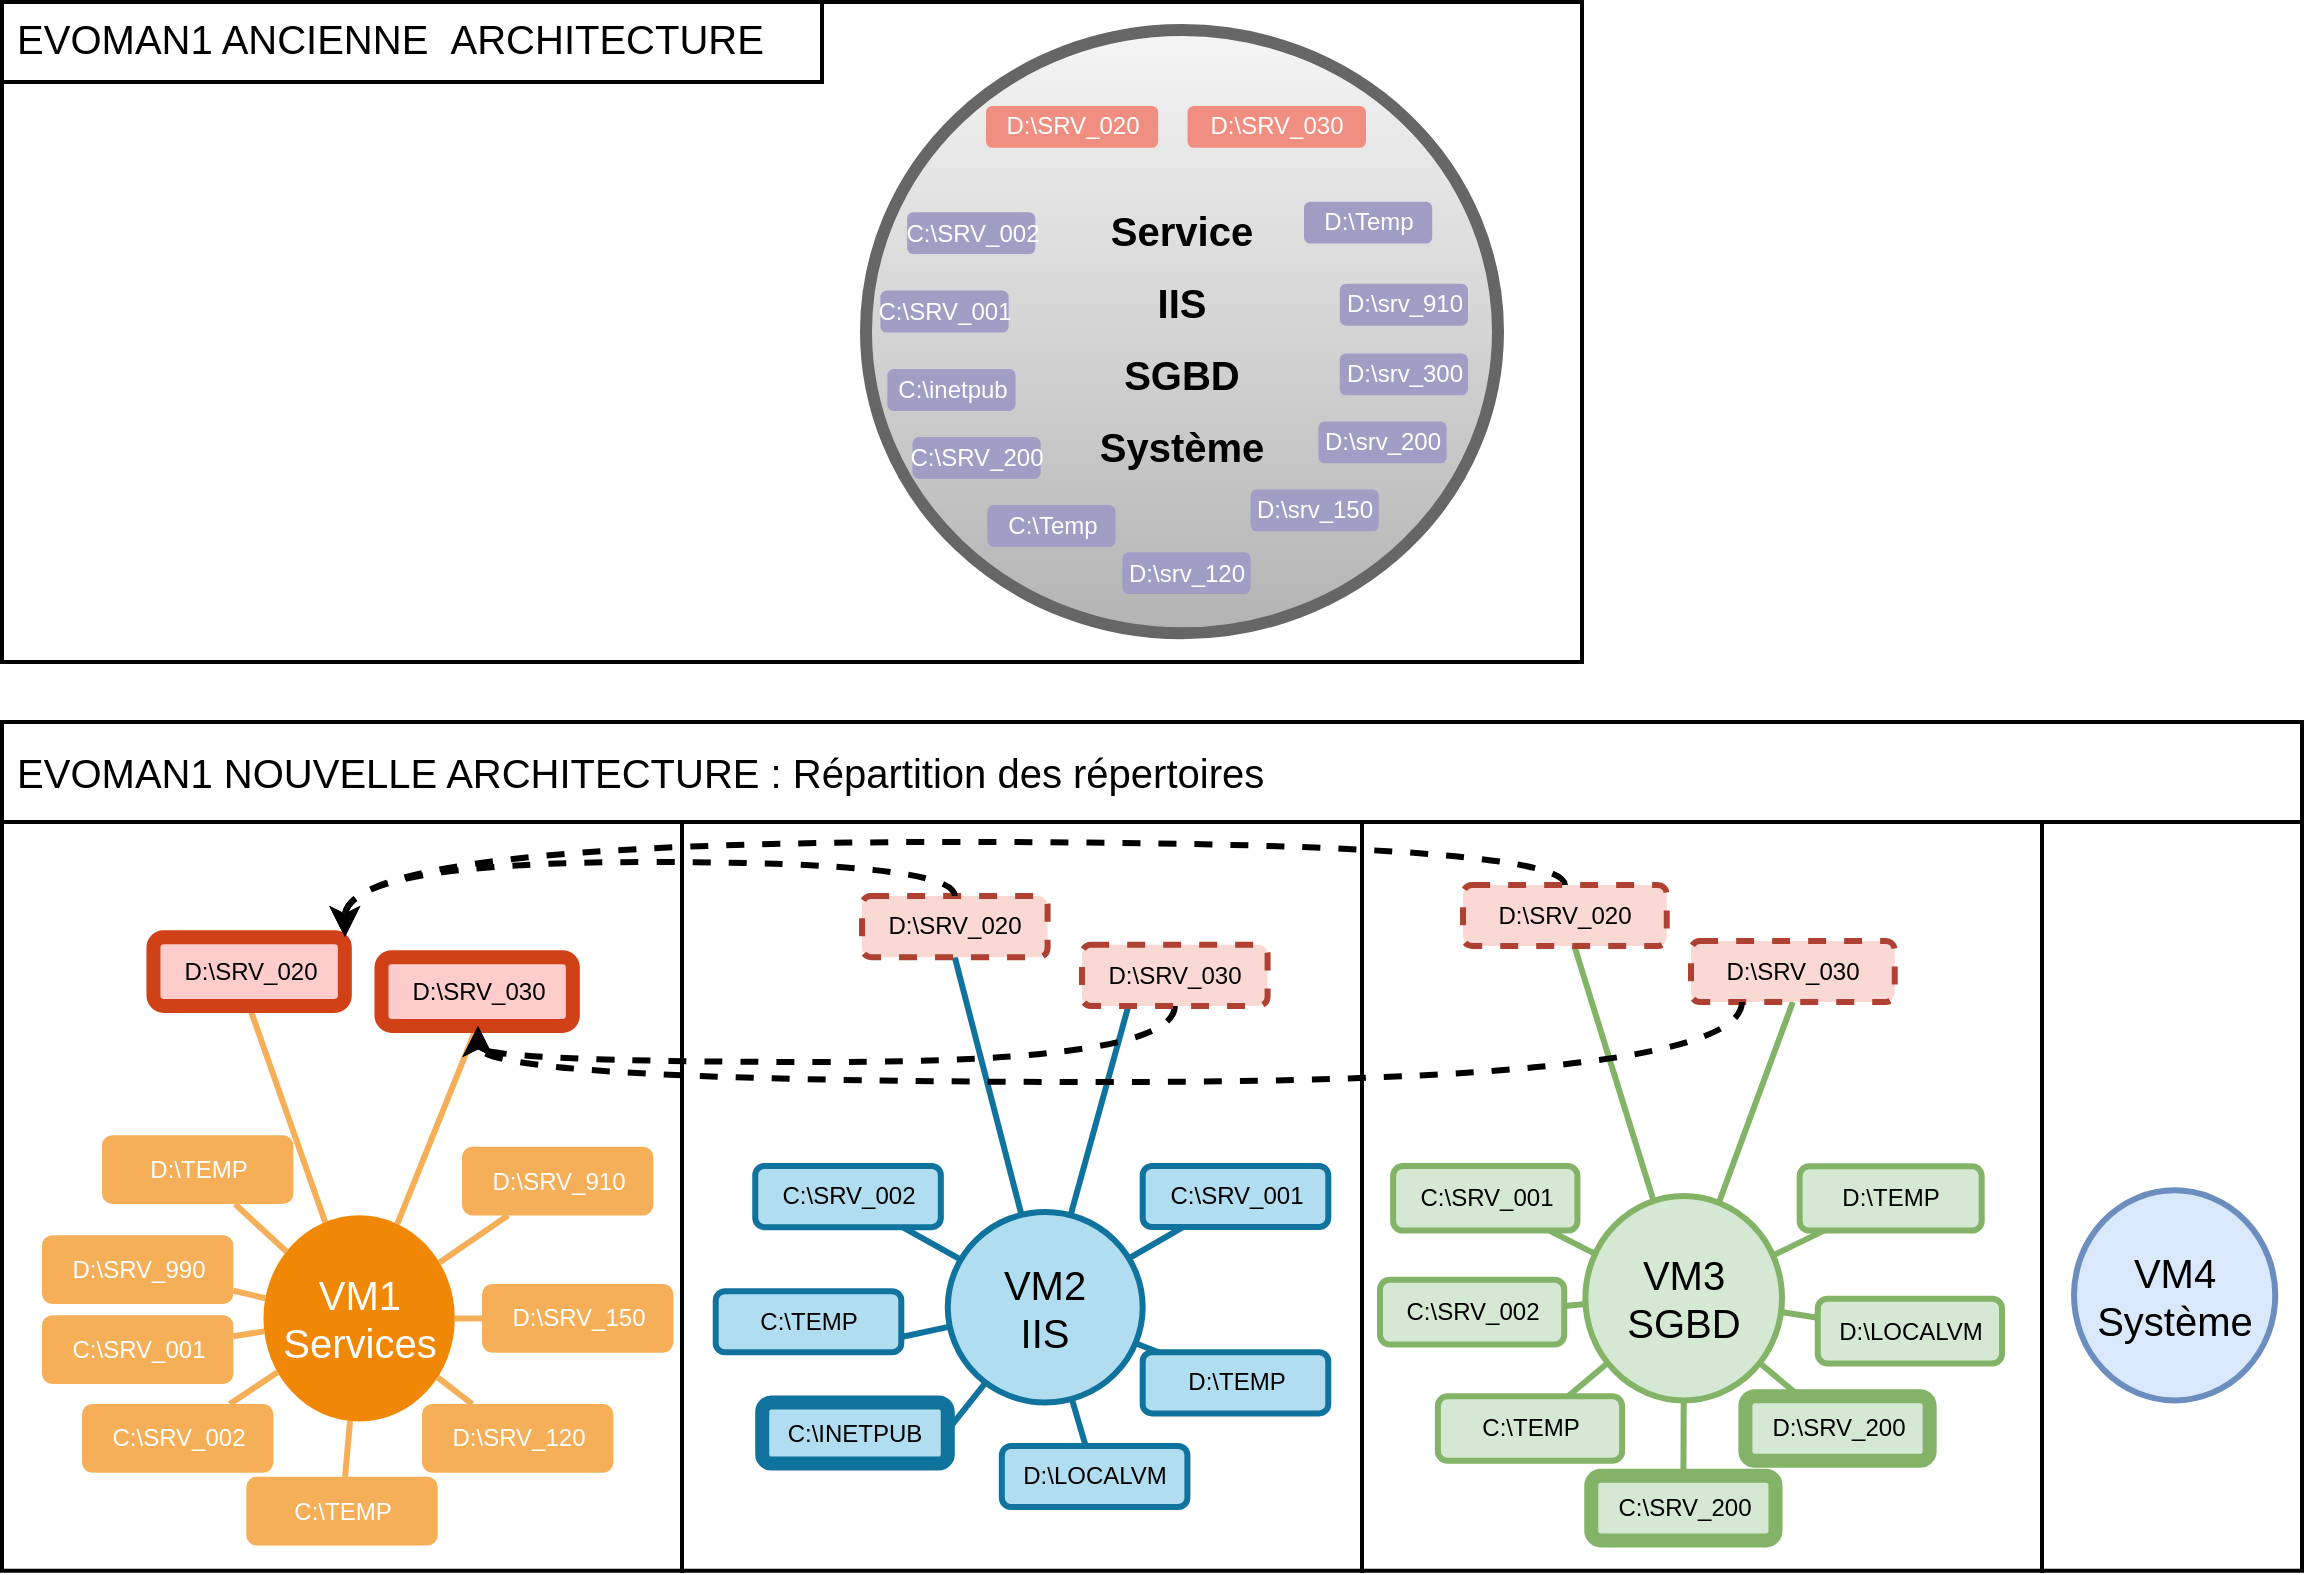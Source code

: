 <mxfile version="14.6.1" type="github">
  <diagram id="6a731a19-8d31-9384-78a2-239565b7b9f0" name="Page-1">
    <mxGraphModel dx="1718" dy="935" grid="1" gridSize="10" guides="1" tooltips="1" connect="1" arrows="1" fold="1" page="1" pageScale="1" pageWidth="1169" pageHeight="827" background="#ffffff" math="0" shadow="0">
      <root>
        <mxCell id="0" />
        <mxCell id="1" parent="0" />
        <mxCell id="lMd9HIMTsf6DAG7rfUUA-1621" value="" style="rounded=0;whiteSpace=wrap;html=1;fontColor=#000000;strokeWidth=2;" vertex="1" parent="1">
          <mxGeometry x="690" y="430" width="340" height="374.37" as="geometry" />
        </mxCell>
        <mxCell id="lMd9HIMTsf6DAG7rfUUA-1622" value="" style="rounded=0;whiteSpace=wrap;html=1;fontColor=#000000;strokeWidth=2;" vertex="1" parent="1">
          <mxGeometry x="1030" y="430" width="130" height="374.37" as="geometry" />
        </mxCell>
        <mxCell id="lMd9HIMTsf6DAG7rfUUA-1620" value="" style="rounded=0;whiteSpace=wrap;html=1;fontColor=#000000;strokeWidth=2;" vertex="1" parent="1">
          <mxGeometry x="350" y="430" width="340" height="374.37" as="geometry" />
        </mxCell>
        <mxCell id="lMd9HIMTsf6DAG7rfUUA-1617" value="&lt;font style=&quot;font-size: 20px&quot;&gt;&lt;br&gt;&lt;/font&gt;" style="rounded=0;whiteSpace=wrap;html=1;fontColor=#000000;strokeWidth=2;align=left;verticalAlign=top;" vertex="1" parent="1">
          <mxGeometry x="10" y="20" width="790" height="330" as="geometry" />
        </mxCell>
        <mxCell id="lMd9HIMTsf6DAG7rfUUA-1609" value="" style="rounded=0;whiteSpace=wrap;html=1;fontColor=#000000;strokeWidth=2;" vertex="1" parent="1">
          <mxGeometry x="10" y="430" width="340" height="374.37" as="geometry" />
        </mxCell>
        <mxCell id="1355" value="VM4&lt;br&gt;Système" style="ellipse;whiteSpace=wrap;html=1;shadow=0;fontFamily=Helvetica;fontSize=20;align=center;strokeWidth=3;fillColor=#dae8fc;strokeColor=#6c8ebf;" parent="1" vertex="1">
          <mxGeometry x="1046" y="614.16" width="100.64" height="105.03" as="geometry" />
        </mxCell>
        <mxCell id="lMd9HIMTsf6DAG7rfUUA-1601" value="" style="group" vertex="1" connectable="0" parent="1">
          <mxGeometry x="442" y="34" width="316" height="310" as="geometry" />
        </mxCell>
        <mxCell id="lMd9HIMTsf6DAG7rfUUA-1542" value="&lt;font style=&quot;font-size: 20px&quot;&gt;Service&lt;br&gt;IIS&lt;br&gt;SGBD&lt;br&gt;Système&lt;br&gt;&lt;/font&gt;" style="ellipse;whiteSpace=wrap;html=1;shadow=0;fontFamily=Helvetica;fontSize=30;align=center;strokeWidth=6;fontStyle=1;gradientColor=#b3b3b3;fillColor=#f5f5f5;strokeColor=#666666;" vertex="1" parent="lMd9HIMTsf6DAG7rfUUA-1601">
          <mxGeometry width="316" height="301.671" as="geometry" />
        </mxCell>
        <mxCell id="lMd9HIMTsf6DAG7rfUUA-1543" value="D:\Temp" style="rounded=1;fillColor=#a29dc5;strokeColor=none;strokeWidth=3;shadow=0;html=1;fontColor=#FFFFFF;" vertex="1" parent="lMd9HIMTsf6DAG7rfUUA-1601">
          <mxGeometry x="219.003" y="85.848" width="64.098" height="20.924" as="geometry" />
        </mxCell>
        <mxCell id="lMd9HIMTsf6DAG7rfUUA-1544" value="C:\SRV_002" style="rounded=1;fillColor=#a29dc5;strokeColor=none;strokeWidth=3;shadow=0;html=1;fontColor=#FFFFFF;" vertex="1" parent="lMd9HIMTsf6DAG7rfUUA-1601">
          <mxGeometry x="20.565" y="91.079" width="64.098" height="20.924" as="geometry" />
        </mxCell>
        <mxCell id="lMd9HIMTsf6DAG7rfUUA-1545" value="D:\SRV_020" style="rounded=1;fillColor=#f08e81;strokeColor=none;strokeWidth=3;shadow=0;html=1;fontColor=#FFFFFF;" vertex="1" parent="lMd9HIMTsf6DAG7rfUUA-1601">
          <mxGeometry x="60" y="37.98" width="86.09" height="20.92" as="geometry" />
        </mxCell>
        <mxCell id="lMd9HIMTsf6DAG7rfUUA-1546" value="D:\SRV_030" style="rounded=1;fillColor=#f08e81;strokeColor=none;strokeWidth=3;shadow=0;html=1;fontColor=#FFFFFF;" vertex="1" parent="lMd9HIMTsf6DAG7rfUUA-1601">
          <mxGeometry x="160.78" y="37.98" width="89.22" height="20.92" as="geometry" />
        </mxCell>
        <mxCell id="lMd9HIMTsf6DAG7rfUUA-1547" value="C:\SRV_001" style="rounded=1;fillColor=#a29dc5;strokeColor=none;strokeWidth=3;shadow=0;html=1;fontColor=#FFFFFF;" vertex="1" parent="lMd9HIMTsf6DAG7rfUUA-1601">
          <mxGeometry x="7.211" y="130.312" width="64.098" height="20.924" as="geometry" />
        </mxCell>
        <mxCell id="lMd9HIMTsf6DAG7rfUUA-1548" value="C:\inetpub" style="rounded=1;fillColor=#a29dc5;strokeColor=none;strokeWidth=3;shadow=0;html=1;fontColor=#FFFFFF;" vertex="1" parent="lMd9HIMTsf6DAG7rfUUA-1601">
          <mxGeometry x="10.683" y="169.545" width="64.098" height="20.924" as="geometry" />
        </mxCell>
        <mxCell id="lMd9HIMTsf6DAG7rfUUA-1549" value="C:\SRV_200" style="rounded=1;fillColor=#a29dc5;strokeColor=none;strokeWidth=3;shadow=0;html=1;fontColor=#FFFFFF;" vertex="1" parent="lMd9HIMTsf6DAG7rfUUA-1601">
          <mxGeometry x="23.236" y="203.547" width="64.098" height="20.924" as="geometry" />
        </mxCell>
        <mxCell id="lMd9HIMTsf6DAG7rfUUA-1550" value="C:\Temp" style="rounded=1;fillColor=#a29dc5;strokeColor=none;strokeWidth=3;shadow=0;html=1;fontColor=#FFFFFF;" vertex="1" parent="lMd9HIMTsf6DAG7rfUUA-1601">
          <mxGeometry x="60.626" y="237.549" width="64.098" height="20.924" as="geometry" />
        </mxCell>
        <mxCell id="lMd9HIMTsf6DAG7rfUUA-1551" value="D:\srv_120" style="rounded=1;fillColor=#a29dc5;strokeColor=none;strokeWidth=3;shadow=0;html=1;fontColor=#FFFFFF;" vertex="1" parent="lMd9HIMTsf6DAG7rfUUA-1601">
          <mxGeometry x="128.197" y="261.089" width="64.098" height="20.924" as="geometry" />
        </mxCell>
        <mxCell id="lMd9HIMTsf6DAG7rfUUA-1552" value="D:\srv_150" style="rounded=1;fillColor=#a29dc5;strokeColor=none;strokeWidth=3;shadow=0;html=1;fontColor=#FFFFFF;" vertex="1" parent="lMd9HIMTsf6DAG7rfUUA-1601">
          <mxGeometry x="192.295" y="229.703" width="64.098" height="20.924" as="geometry" />
        </mxCell>
        <mxCell id="lMd9HIMTsf6DAG7rfUUA-1553" value="D:\srv_200" style="rounded=1;fillColor=#a29dc5;strokeColor=none;strokeWidth=3;shadow=0;html=1;fontColor=#FFFFFF;" vertex="1" parent="lMd9HIMTsf6DAG7rfUUA-1601">
          <mxGeometry x="226.214" y="195.701" width="64.098" height="20.924" as="geometry" />
        </mxCell>
        <mxCell id="lMd9HIMTsf6DAG7rfUUA-1554" value="D:\srv_300" style="rounded=1;fillColor=#a29dc5;strokeColor=none;strokeWidth=3;shadow=0;html=1;fontColor=#FFFFFF;" vertex="1" parent="lMd9HIMTsf6DAG7rfUUA-1601">
          <mxGeometry x="236.897" y="161.698" width="64.098" height="20.924" as="geometry" />
        </mxCell>
        <mxCell id="lMd9HIMTsf6DAG7rfUUA-1555" value="D:\srv_910" style="rounded=1;fillColor=#a29dc5;strokeColor=none;strokeWidth=3;shadow=0;html=1;fontColor=#FFFFFF;" vertex="1" parent="lMd9HIMTsf6DAG7rfUUA-1601">
          <mxGeometry x="236.897" y="126.912" width="64.098" height="20.924" as="geometry" />
        </mxCell>
        <mxCell id="lMd9HIMTsf6DAG7rfUUA-1588" value="" style="edgeStyle=none;endArrow=none;strokeWidth=3;strokeColor=#82b366;html=1;fillColor=#d5e8d4;entryX=0.5;entryY=1;entryDx=0;entryDy=0;" edge="1" parent="1" source="1356" target="lMd9HIMTsf6DAG7rfUUA-1587">
          <mxGeometry x="451.692" y="-310.168" width="84.891" height="85.163" as="geometry">
            <mxPoint x="799.955" y="646.502" as="sourcePoint" />
            <mxPoint x="779.797" y="550.732" as="targetPoint" />
            <Array as="points" />
          </mxGeometry>
        </mxCell>
        <mxCell id="1504" value="" style="edgeStyle=none;endArrow=none;strokeWidth=3;strokeColor=#82b366;html=1;fillColor=#d5e8d4;" parent="1" source="1356" target="lMd9HIMTsf6DAG7rfUUA-1586" edge="1">
          <mxGeometry x="451.692" y="-310.168" width="84.891" height="85.163" as="geometry">
            <mxPoint x="451.692" y="-225.006" as="sourcePoint" />
            <mxPoint x="763.244" y="541.458" as="targetPoint" />
          </mxGeometry>
        </mxCell>
        <mxCell id="1404" value="" style="edgeStyle=none;endArrow=none;strokeWidth=3;strokeColor=#F5AF58;html=1;entryX=0.5;entryY=1;entryDx=0;entryDy=0;" parent="1" source="1351" target="lMd9HIMTsf6DAG7rfUUA-1560" edge="1">
          <mxGeometry x="-737.555" y="444.003" width="79.734" height="85.916" as="geometry">
            <mxPoint x="-737.555" y="529.919" as="sourcePoint" />
            <mxPoint x="136.731" y="545.813" as="targetPoint" />
          </mxGeometry>
        </mxCell>
        <mxCell id="1405" value="" style="edgeStyle=none;endArrow=none;strokeWidth=3;strokeColor=#F5AF58;html=1;entryX=0.5;entryY=1;entryDx=0;entryDy=0;" parent="1" source="1351" target="lMd9HIMTsf6DAG7rfUUA-1561" edge="1">
          <mxGeometry x="-737.555" y="444.003" width="79.734" height="85.916" as="geometry">
            <mxPoint x="-737.555" y="529.919" as="sourcePoint" />
            <mxPoint x="229.873" y="529.919" as="targetPoint" />
          </mxGeometry>
        </mxCell>
        <mxCell id="lMd9HIMTsf6DAG7rfUUA-1575" value="" style="edgeStyle=none;endArrow=none;strokeWidth=3;strokeColor=#10739e;html=1;fillColor=#b1ddf0;entryX=0.5;entryY=1;entryDx=0;entryDy=0;" edge="1" parent="1" source="lMd9HIMTsf6DAG7rfUUA-1562" target="lMd9HIMTsf6DAG7rfUUA-1582">
          <mxGeometry x="-367.266" y="461.675" width="77.324" height="76.407" as="geometry">
            <mxPoint x="-367.266" y="538.081" as="sourcePoint" />
            <mxPoint x="454.04" y="537.38" as="targetPoint" />
          </mxGeometry>
        </mxCell>
        <mxCell id="lMd9HIMTsf6DAG7rfUUA-1576" value="" style="edgeStyle=none;endArrow=none;strokeWidth=3;strokeColor=#10739e;html=1;fillColor=#b1ddf0;entryX=0.25;entryY=1;entryDx=0;entryDy=0;" edge="1" parent="1" source="lMd9HIMTsf6DAG7rfUUA-1562" target="lMd9HIMTsf6DAG7rfUUA-1583">
          <mxGeometry x="-370.306" y="464.935" width="77.324" height="76.407" as="geometry">
            <mxPoint x="-370.306" y="541.341" as="sourcePoint" />
            <mxPoint x="597.011" y="677.475" as="targetPoint" />
          </mxGeometry>
        </mxCell>
        <mxCell id="1356" value="VM3&lt;br&gt;SGBD" style="ellipse;whiteSpace=wrap;html=1;shadow=0;fontFamily=Helvetica;fontSize=20;align=center;strokeWidth=3;fillColor=#d5e8d4;strokeColor=#82b366;" parent="1" vertex="1">
          <mxGeometry x="801.7" y="616.993" width="98.302" height="102.195" as="geometry" />
        </mxCell>
        <mxCell id="1502" value="" style="edgeStyle=none;endArrow=none;strokeWidth=3;strokeColor=#82b366;html=1;fillColor=#d5e8d4;" parent="1" source="1356" target="1501" edge="1">
          <mxGeometry x="498.602" y="-302.758" width="81.918" height="85.163" as="geometry">
            <mxPoint x="498.602" y="-217.596" as="sourcePoint" />
            <mxPoint x="580.521" y="-302.758" as="targetPoint" />
          </mxGeometry>
        </mxCell>
        <mxCell id="1505" value="" style="edgeStyle=none;endArrow=none;strokeWidth=3;strokeColor=#82b366;html=1;fillColor=#d5e8d4;" parent="1" source="1356" target="1492" edge="1">
          <mxGeometry x="498.602" y="-302.758" width="81.918" height="85.163" as="geometry">
            <mxPoint x="498.602" y="-217.596" as="sourcePoint" />
            <mxPoint x="580.521" y="-302.758" as="targetPoint" />
          </mxGeometry>
        </mxCell>
        <mxCell id="1506" value="" style="edgeStyle=none;endArrow=none;strokeWidth=3;strokeColor=#82b366;html=1;fillColor=#d5e8d4;" parent="1" source="1356" target="1493" edge="1">
          <mxGeometry x="498.602" y="-302.758" width="81.918" height="85.163" as="geometry">
            <mxPoint x="498.602" y="-217.596" as="sourcePoint" />
            <mxPoint x="580.521" y="-302.758" as="targetPoint" />
          </mxGeometry>
        </mxCell>
        <mxCell id="1507" value="" style="edgeStyle=none;endArrow=none;strokeWidth=3;strokeColor=#82b366;html=1;fillColor=#d5e8d4;" parent="1" source="1356" target="1494" edge="1">
          <mxGeometry x="498.602" y="-302.758" width="81.918" height="85.163" as="geometry">
            <mxPoint x="498.602" y="-217.596" as="sourcePoint" />
            <mxPoint x="580.521" y="-302.758" as="targetPoint" />
          </mxGeometry>
        </mxCell>
        <mxCell id="1508" value="" style="edgeStyle=none;endArrow=none;strokeWidth=3;strokeColor=#82b366;html=1;fillColor=#d5e8d4;" parent="1" source="1356" target="1495" edge="1">
          <mxGeometry x="498.602" y="-302.758" width="81.918" height="85.163" as="geometry">
            <mxPoint x="498.602" y="-217.596" as="sourcePoint" />
            <mxPoint x="580.521" y="-302.758" as="targetPoint" />
          </mxGeometry>
        </mxCell>
        <mxCell id="1512" value="" style="edgeStyle=none;endArrow=none;strokeWidth=3;strokeColor=#82b366;html=1;fillColor=#d5e8d4;" parent="1" source="1356" target="1499" edge="1">
          <mxGeometry x="498.602" y="-302.758" width="81.918" height="85.163" as="geometry">
            <mxPoint x="498.602" y="-217.596" as="sourcePoint" />
            <mxPoint x="580.521" y="-302.758" as="targetPoint" />
          </mxGeometry>
        </mxCell>
        <mxCell id="1513" value="" style="edgeStyle=none;endArrow=none;strokeWidth=3;strokeColor=#82b366;html=1;fillColor=#d5e8d4;" parent="1" source="1356" target="1500" edge="1">
          <mxGeometry x="498.602" y="-302.758" width="81.918" height="85.163" as="geometry">
            <mxPoint x="498.602" y="-217.596" as="sourcePoint" />
            <mxPoint x="580.521" y="-302.758" as="targetPoint" />
          </mxGeometry>
        </mxCell>
        <mxCell id="1351" value="VM1&lt;br&gt;Services" style="ellipse;whiteSpace=wrap;html=1;shadow=0;fontFamily=Helvetica;fontSize=20;fontColor=#FFFFFF;align=center;strokeWidth=3;fillColor=#F08705;strokeColor=none;gradientColor=none;" parent="1" vertex="1">
          <mxGeometry x="140.731" y="626.686" width="95.681" height="103.099" as="geometry" />
        </mxCell>
        <mxCell id="1389" value="C:\TEMP" style="rounded=1;fillColor=#f5af58;strokeColor=none;strokeWidth=3;shadow=0;html=1;fontColor=#FFFFFF;" parent="1" vertex="1">
          <mxGeometry x="132.157" y="757.374" width="95.681" height="34.366" as="geometry" />
        </mxCell>
        <mxCell id="1390" value="C:\SRV_002" style="rounded=1;fillColor=#f5af58;strokeColor=none;strokeWidth=3;shadow=0;html=1;fontColor=#FFFFFF;" parent="1" vertex="1">
          <mxGeometry x="50.003" y="721.007" width="95.681" height="34.366" as="geometry" />
        </mxCell>
        <mxCell id="1391" value="C:\SRV_001" style="rounded=1;fillColor=#f5af58;strokeColor=none;strokeWidth=3;shadow=0;html=1;fontColor=#FFFFFF;" parent="1" vertex="1">
          <mxGeometry x="30" y="676.636" width="95.681" height="34.366" as="geometry" />
        </mxCell>
        <mxCell id="1394" value="D:\TEMP" style="rounded=1;fillColor=#f5af58;strokeColor=none;strokeWidth=3;shadow=0;html=1;fontColor=#FFFFFF;" parent="1" vertex="1">
          <mxGeometry x="59.997" y="586.638" width="95.681" height="34.366" as="geometry" />
        </mxCell>
        <mxCell id="1396" value="D:\SRV_910" style="rounded=1;fillColor=#f5af58;strokeColor=none;strokeWidth=3;shadow=0;html=1;fontColor=#FFFFFF;" parent="1" vertex="1">
          <mxGeometry x="240.002" y="592.324" width="95.681" height="34.366" as="geometry" />
        </mxCell>
        <mxCell id="1398" value="D:\SRV_120" style="rounded=1;fillColor=#f5af58;strokeColor=none;strokeWidth=3;shadow=0;html=1;fontColor=#FFFFFF;" parent="1" vertex="1">
          <mxGeometry x="219.999" y="721.003" width="95.681" height="34.366" as="geometry" />
        </mxCell>
        <mxCell id="1401" value="" style="edgeStyle=none;endArrow=none;strokeWidth=3;strokeColor=#F5AF58;html=1;" parent="1" source="1351" target="1389" edge="1">
          <mxGeometry x="-733.555" y="446.263" width="79.734" height="85.916" as="geometry">
            <mxPoint x="-733.555" y="532.179" as="sourcePoint" />
            <mxPoint x="-653.821" y="446.263" as="targetPoint" />
          </mxGeometry>
        </mxCell>
        <mxCell id="1402" value="" style="edgeStyle=none;endArrow=none;strokeWidth=3;strokeColor=#F5AF58;html=1;" parent="1" source="1351" target="1390" edge="1">
          <mxGeometry x="-733.555" y="446.263" width="79.734" height="85.916" as="geometry">
            <mxPoint x="-733.555" y="532.179" as="sourcePoint" />
            <mxPoint x="-653.821" y="446.263" as="targetPoint" />
          </mxGeometry>
        </mxCell>
        <mxCell id="1403" value="" style="edgeStyle=none;endArrow=none;strokeWidth=3;strokeColor=#F5AF58;html=1;" parent="1" source="1351" target="1391" edge="1">
          <mxGeometry x="-733.555" y="446.263" width="79.734" height="85.916" as="geometry">
            <mxPoint x="-733.555" y="532.179" as="sourcePoint" />
            <mxPoint x="-653.821" y="446.263" as="targetPoint" />
          </mxGeometry>
        </mxCell>
        <mxCell id="1406" value="" style="edgeStyle=none;endArrow=none;strokeWidth=3;strokeColor=#F5AF58;html=1;" parent="1" source="1351" target="1394" edge="1">
          <mxGeometry x="-733.555" y="446.263" width="79.734" height="85.916" as="geometry">
            <mxPoint x="-733.555" y="532.179" as="sourcePoint" />
            <mxPoint x="-653.821" y="446.263" as="targetPoint" />
          </mxGeometry>
        </mxCell>
        <mxCell id="1408" value="" style="edgeStyle=none;endArrow=none;strokeWidth=3;strokeColor=#F5AF58;html=1;" parent="1" source="1351" target="1396" edge="1">
          <mxGeometry x="-733.555" y="446.263" width="79.734" height="85.916" as="geometry">
            <mxPoint x="-733.555" y="532.179" as="sourcePoint" />
            <mxPoint x="-653.821" y="446.263" as="targetPoint" />
          </mxGeometry>
        </mxCell>
        <mxCell id="1409" value="" style="edgeStyle=none;endArrow=none;strokeWidth=3;strokeColor=#F5AF58;html=1;" parent="1" source="1351" target="1397" edge="1">
          <mxGeometry x="-733.555" y="446.263" width="79.734" height="85.916" as="geometry">
            <mxPoint x="-733.555" y="532.179" as="sourcePoint" />
            <mxPoint x="-653.821" y="446.263" as="targetPoint" />
          </mxGeometry>
        </mxCell>
        <mxCell id="1410" value="" style="edgeStyle=none;endArrow=none;strokeWidth=3;strokeColor=#F5AF58;html=1;" parent="1" source="1351" target="1398" edge="1">
          <mxGeometry x="-733.555" y="446.263" width="79.734" height="85.916" as="geometry">
            <mxPoint x="-733.555" y="532.179" as="sourcePoint" />
            <mxPoint x="-653.821" y="446.263" as="targetPoint" />
          </mxGeometry>
        </mxCell>
        <mxCell id="1397" value="D:\SRV_150" style="rounded=1;fillColor=#f5af58;strokeColor=none;strokeWidth=3;shadow=0;html=1;fontColor=#FFFFFF;" parent="1" vertex="1">
          <mxGeometry x="249.999" y="661.049" width="95.681" height="34.366" as="geometry" />
        </mxCell>
        <mxCell id="1395" value="D:\SRV_990" style="rounded=1;fillColor=#f5af58;strokeColor=none;strokeWidth=3;shadow=0;html=1;fontColor=#FFFFFF;" parent="1" vertex="1">
          <mxGeometry x="30.001" y="636.64" width="95.681" height="34.366" as="geometry" />
        </mxCell>
        <mxCell id="1407" value="" style="edgeStyle=none;endArrow=none;strokeWidth=3;strokeColor=#F5AF58;html=1;" parent="1" source="1351" target="1395" edge="1">
          <mxGeometry x="-733.555" y="446.263" width="79.734" height="85.916" as="geometry">
            <mxPoint x="-733.555" y="532.179" as="sourcePoint" />
            <mxPoint x="-653.821" y="446.263" as="targetPoint" />
          </mxGeometry>
        </mxCell>
        <mxCell id="lMd9HIMTsf6DAG7rfUUA-1562" value="VM2&lt;br&gt;IIS" style="ellipse;whiteSpace=wrap;html=1;shadow=0;fontFamily=Helvetica;fontSize=20;align=center;strokeWidth=3;fillColor=#b1ddf0;strokeColor=#10739e;" vertex="1" parent="1">
          <mxGeometry x="482.89" y="624.99" width="97.45" height="95.25" as="geometry" />
        </mxCell>
        <mxCell id="lMd9HIMTsf6DAG7rfUUA-1564" value="C:\TEMP" style="rounded=1;fillColor=#b1ddf0;strokeColor=#10739e;strokeWidth=3;shadow=0;html=1;" vertex="1" parent="1">
          <mxGeometry x="366.867" y="664.59" width="92.789" height="30.563" as="geometry" />
        </mxCell>
        <mxCell id="lMd9HIMTsf6DAG7rfUUA-1565" value="C:\SRV_002" style="rounded=1;fillColor=#b1ddf0;strokeColor=#10739e;strokeWidth=3;shadow=0;html=1;" vertex="1" parent="1">
          <mxGeometry x="386.632" y="602" width="92.789" height="30.563" as="geometry" />
        </mxCell>
        <mxCell id="lMd9HIMTsf6DAG7rfUUA-1566" value="C:\SRV_001" style="rounded=1;fillColor=#b1ddf0;strokeColor=#10739e;strokeWidth=3;shadow=0;html=1;" vertex="1" parent="1">
          <mxGeometry x="580.344" y="601.995" width="92.789" height="30.563" as="geometry" />
        </mxCell>
        <mxCell id="lMd9HIMTsf6DAG7rfUUA-1567" value="D:\TEMP" style="rounded=1;fillColor=#b1ddf0;strokeColor=#10739e;strokeWidth=3;shadow=0;html=1;" vertex="1" parent="1">
          <mxGeometry x="580.342" y="695.149" width="92.789" height="30.563" as="geometry" />
        </mxCell>
        <mxCell id="lMd9HIMTsf6DAG7rfUUA-1568" value="D:\LOCALVM" style="rounded=1;fillColor=#b1ddf0;strokeColor=#10739e;strokeWidth=3;shadow=0;html=1;" vertex="1" parent="1">
          <mxGeometry x="509.915" y="741.997" width="92.789" height="30.563" as="geometry" />
        </mxCell>
        <mxCell id="lMd9HIMTsf6DAG7rfUUA-1572" value="" style="edgeStyle=none;endArrow=none;strokeWidth=3;strokeColor=#10739e;html=1;fillColor=#b1ddf0;entryX=1;entryY=0.75;entryDx=0;entryDy=0;" edge="1" parent="1" source="lMd9HIMTsf6DAG7rfUUA-1562" target="lMd9HIMTsf6DAG7rfUUA-1564">
          <mxGeometry x="-368.436" y="479.555" width="77.324" height="76.407" as="geometry">
            <mxPoint x="-368.436" y="555.961" as="sourcePoint" />
            <mxPoint x="-291.112" y="479.555" as="targetPoint" />
          </mxGeometry>
        </mxCell>
        <mxCell id="lMd9HIMTsf6DAG7rfUUA-1573" value="" style="edgeStyle=none;endArrow=none;strokeWidth=3;strokeColor=#10739e;html=1;fillColor=#b1ddf0;" edge="1" parent="1" source="lMd9HIMTsf6DAG7rfUUA-1562" target="lMd9HIMTsf6DAG7rfUUA-1565">
          <mxGeometry x="-368.436" y="479.555" width="77.324" height="76.407" as="geometry">
            <mxPoint x="-368.436" y="555.961" as="sourcePoint" />
            <mxPoint x="-291.112" y="479.555" as="targetPoint" />
          </mxGeometry>
        </mxCell>
        <mxCell id="lMd9HIMTsf6DAG7rfUUA-1574" value="" style="edgeStyle=none;endArrow=none;strokeWidth=3;strokeColor=#10739e;html=1;fillColor=#b1ddf0;" edge="1" parent="1" source="lMd9HIMTsf6DAG7rfUUA-1562" target="lMd9HIMTsf6DAG7rfUUA-1566">
          <mxGeometry x="-368.436" y="479.555" width="77.324" height="76.407" as="geometry">
            <mxPoint x="-368.436" y="555.961" as="sourcePoint" />
            <mxPoint x="-291.112" y="479.555" as="targetPoint" />
          </mxGeometry>
        </mxCell>
        <mxCell id="lMd9HIMTsf6DAG7rfUUA-1577" value="" style="edgeStyle=none;endArrow=none;strokeWidth=3;strokeColor=#10739e;html=1;fillColor=#b1ddf0;" edge="1" parent="1" source="lMd9HIMTsf6DAG7rfUUA-1562" target="lMd9HIMTsf6DAG7rfUUA-1567">
          <mxGeometry x="-368.436" y="479.555" width="77.324" height="76.407" as="geometry">
            <mxPoint x="-368.436" y="555.961" as="sourcePoint" />
            <mxPoint x="-291.112" y="479.555" as="targetPoint" />
          </mxGeometry>
        </mxCell>
        <mxCell id="lMd9HIMTsf6DAG7rfUUA-1578" value="" style="edgeStyle=none;endArrow=none;strokeWidth=3;strokeColor=#10739e;html=1;fillColor=#b1ddf0;" edge="1" parent="1" source="lMd9HIMTsf6DAG7rfUUA-1562" target="lMd9HIMTsf6DAG7rfUUA-1568">
          <mxGeometry x="-368.436" y="479.555" width="77.324" height="76.407" as="geometry">
            <mxPoint x="-368.436" y="555.961" as="sourcePoint" />
            <mxPoint x="-291.112" y="479.555" as="targetPoint" />
          </mxGeometry>
        </mxCell>
        <mxCell id="lMd9HIMTsf6DAG7rfUUA-1584" value="C:\INETPUB" style="rounded=1;fillColor=#b1ddf0;strokeColor=#10739e;strokeWidth=7;shadow=0;html=1;perimeterSpacing=0;" vertex="1" parent="1">
          <mxGeometry x="390.1" y="720.235" width="92.789" height="30.563" as="geometry" />
        </mxCell>
        <mxCell id="lMd9HIMTsf6DAG7rfUUA-1585" value="" style="edgeStyle=none;endArrow=none;strokeWidth=3;strokeColor=#10739e;html=1;fillColor=#b1ddf0;entryX=1.011;entryY=0.413;entryDx=0;entryDy=0;entryPerimeter=0;" edge="1" parent="1" source="lMd9HIMTsf6DAG7rfUUA-1562" target="lMd9HIMTsf6DAG7rfUUA-1584">
          <mxGeometry x="-368.436" y="479.555" width="77.324" height="76.407" as="geometry">
            <mxPoint x="479.423" y="685.852" as="sourcePoint" />
            <mxPoint x="431.869" y="685.852" as="targetPoint" />
            <Array as="points" />
          </mxGeometry>
        </mxCell>
        <mxCell id="lMd9HIMTsf6DAG7rfUUA-1610" value="" style="group" vertex="1" connectable="0" parent="1">
          <mxGeometry x="699" y="602" width="311" height="187.19" as="geometry" />
        </mxCell>
        <mxCell id="1492" value="&lt;span style=&quot;&quot;&gt;C:\SRV_001&lt;/span&gt;" style="rounded=1;fillColor=#d5e8d4;strokeColor=#82b366;strokeWidth=3;shadow=0;html=1;" parent="lMd9HIMTsf6DAG7rfUUA-1610" vertex="1">
          <mxGeometry x="6.583" width="92.131" height="32.309" as="geometry" />
        </mxCell>
        <mxCell id="1493" value="C:\SRV_002" style="rounded=1;fillColor=#d5e8d4;strokeColor=#82b366;strokeWidth=3;shadow=0;html=1;" parent="lMd9HIMTsf6DAG7rfUUA-1610" vertex="1">
          <mxGeometry y="56.9" width="92.131" height="32.309" as="geometry" />
        </mxCell>
        <mxCell id="1494" value="C:\TEMP" style="rounded=1;fillColor=#d5e8d4;strokeColor=#82b366;strokeWidth=3;shadow=0;html=1;" parent="lMd9HIMTsf6DAG7rfUUA-1610" vertex="1">
          <mxGeometry x="28.94" y="115.106" width="92.131" height="32.309" as="geometry" />
        </mxCell>
        <mxCell id="1495" value="C:\SRV_200" style="rounded=1;fillColor=#d5e8d4;strokeColor=#82b366;strokeWidth=7;shadow=0;html=1;" parent="lMd9HIMTsf6DAG7rfUUA-1610" vertex="1">
          <mxGeometry x="105.625" y="154.881" width="92.131" height="32.309" as="geometry" />
        </mxCell>
        <mxCell id="1499" value="D:\SRV_200" style="rounded=1;fillColor=#d5e8d4;strokeColor=#82b366;strokeWidth=7;shadow=0;html=1;" parent="lMd9HIMTsf6DAG7rfUUA-1610" vertex="1">
          <mxGeometry x="182.689" y="115.109" width="92.131" height="32.309" as="geometry" />
        </mxCell>
        <mxCell id="1500" value="D:\LOCALVM" style="rounded=1;fillColor=#d5e8d4;strokeColor=#82b366;strokeWidth=3;shadow=0;html=1;" parent="lMd9HIMTsf6DAG7rfUUA-1610" vertex="1">
          <mxGeometry x="218.869" y="66.39" width="92.131" height="32.309" as="geometry" />
        </mxCell>
        <mxCell id="1501" value="D:\TEMP" style="rounded=1;fillColor=#d5e8d4;strokeColor=#82b366;strokeWidth=3;shadow=0;html=1;" parent="lMd9HIMTsf6DAG7rfUUA-1610" vertex="1">
          <mxGeometry x="209.825" y="0.167" width="91.023" height="32.143" as="geometry" />
        </mxCell>
        <mxCell id="lMd9HIMTsf6DAG7rfUUA-1611" value="&lt;font style=&quot;font-size: 20px&quot;&gt;&amp;nbsp;EVOMAN1 NOUVELLE ARCHITECTURE :&amp;nbsp;&lt;/font&gt;&lt;span style=&quot;font-size: 20px&quot;&gt;Répartition des répertoires&lt;/span&gt;" style="rounded=0;whiteSpace=wrap;html=1;fontColor=#000000;strokeWidth=2;align=left;" vertex="1" parent="1">
          <mxGeometry x="10" y="380" width="1150" height="50" as="geometry" />
        </mxCell>
        <mxCell id="lMd9HIMTsf6DAG7rfUUA-1587" value="D:\SRV_030" style="rounded=1;fillColor=#fad9d5;strokeColor=#ae4132;strokeWidth=3;shadow=0;html=1;dashed=1;" vertex="1" parent="1">
          <mxGeometry x="854.5" y="489.53" width="101.87" height="30.45" as="geometry" />
        </mxCell>
        <mxCell id="lMd9HIMTsf6DAG7rfUUA-1619" style="edgeStyle=orthogonalEdgeStyle;curved=1;rounded=0;orthogonalLoop=1;jettySize=auto;html=1;fontColor=#000000;strokeWidth=3;dashed=1;entryX=1;entryY=0;entryDx=0;entryDy=0;" edge="1" parent="1" source="lMd9HIMTsf6DAG7rfUUA-1586" target="lMd9HIMTsf6DAG7rfUUA-1560">
          <mxGeometry relative="1" as="geometry">
            <mxPoint x="140" y="480" as="targetPoint" />
            <Array as="points">
              <mxPoint x="791" y="440" />
              <mxPoint x="181" y="440" />
            </Array>
          </mxGeometry>
        </mxCell>
        <mxCell id="lMd9HIMTsf6DAG7rfUUA-1586" value="D:\SRV_020" style="rounded=1;fillColor=#fad9d5;strokeColor=#ae4132;strokeWidth=3;shadow=0;html=1;dashed=1;" vertex="1" parent="1">
          <mxGeometry x="740.5" y="461.53" width="101.87" height="30.44" as="geometry" />
        </mxCell>
        <mxCell id="lMd9HIMTsf6DAG7rfUUA-1560" value="D:\SRV_020" style="rounded=1;fillColor=#ffcccc;strokeWidth=7;shadow=0;html=1;strokeColor=#D14118;" vertex="1" parent="1">
          <mxGeometry x="85.726" y="487.577" width="95.681" height="34.366" as="geometry" />
        </mxCell>
        <mxCell id="lMd9HIMTsf6DAG7rfUUA-1561" value="D:\SRV_030" style="rounded=1;fillColor=#ffcccc;strokeWidth=7;shadow=0;html=1;strokeColor=#D14118;" vertex="1" parent="1">
          <mxGeometry x="199.733" y="497.573" width="95.681" height="34.366" as="geometry" />
        </mxCell>
        <mxCell id="lMd9HIMTsf6DAG7rfUUA-1582" value="D:\SRV_020" style="rounded=1;fillColor=#fad9d5;strokeColor=#ae4132;strokeWidth=3;shadow=0;html=1;dashed=1;" vertex="1" parent="1">
          <mxGeometry x="439.999" y="467.006" width="92.789" height="30.563" as="geometry" />
        </mxCell>
        <mxCell id="lMd9HIMTsf6DAG7rfUUA-1624" style="edgeStyle=orthogonalEdgeStyle;curved=1;rounded=0;orthogonalLoop=1;jettySize=auto;html=1;dashed=1;fontColor=#000000;strokeWidth=3;" edge="1" parent="1" source="lMd9HIMTsf6DAG7rfUUA-1583" target="lMd9HIMTsf6DAG7rfUUA-1561">
          <mxGeometry relative="1" as="geometry">
            <Array as="points">
              <mxPoint x="596" y="550" />
              <mxPoint x="248" y="550" />
            </Array>
          </mxGeometry>
        </mxCell>
        <mxCell id="lMd9HIMTsf6DAG7rfUUA-1583" value="D:\SRV_030" style="rounded=1;fillColor=#fad9d5;strokeColor=#ae4132;strokeWidth=3;shadow=0;html=1;dashed=1;" vertex="1" parent="1">
          <mxGeometry x="550.001" y="491.383" width="92.789" height="30.563" as="geometry" />
        </mxCell>
        <mxCell id="lMd9HIMTsf6DAG7rfUUA-1618" value="&lt;font style=&quot;font-size: 20px&quot;&gt;&amp;nbsp;EVOMAN1 ANCIENNE &amp;nbsp;ARCHITECTURE&amp;nbsp;&lt;br&gt;&lt;br&gt;&lt;/font&gt;" style="rounded=0;whiteSpace=wrap;html=1;fontColor=#000000;strokeWidth=2;align=left;verticalAlign=top;" vertex="1" parent="1">
          <mxGeometry x="10" y="20" width="410" height="40" as="geometry" />
        </mxCell>
        <mxCell id="lMd9HIMTsf6DAG7rfUUA-1623" style="edgeStyle=orthogonalEdgeStyle;curved=1;rounded=0;orthogonalLoop=1;jettySize=auto;html=1;fontColor=#000000;strokeWidth=3;dashed=1;entryX=1;entryY=0;entryDx=0;entryDy=0;exitX=0.5;exitY=0;exitDx=0;exitDy=0;" edge="1" parent="1" source="lMd9HIMTsf6DAG7rfUUA-1582" target="lMd9HIMTsf6DAG7rfUUA-1560">
          <mxGeometry relative="1" as="geometry">
            <mxPoint x="791.417" y="489.53" as="sourcePoint" />
            <mxPoint x="181.407" y="487.577" as="targetPoint" />
            <Array as="points">
              <mxPoint x="486" y="450" />
              <mxPoint x="181" y="450" />
            </Array>
          </mxGeometry>
        </mxCell>
        <mxCell id="lMd9HIMTsf6DAG7rfUUA-1626" style="edgeStyle=orthogonalEdgeStyle;curved=1;rounded=0;orthogonalLoop=1;jettySize=auto;html=1;dashed=1;fontColor=#000000;strokeWidth=3;exitX=0.25;exitY=1;exitDx=0;exitDy=0;" edge="1" parent="1" source="lMd9HIMTsf6DAG7rfUUA-1587" target="lMd9HIMTsf6DAG7rfUUA-1561">
          <mxGeometry relative="1" as="geometry">
            <mxPoint x="596.417" y="521.945" as="sourcePoint" />
            <mxPoint x="248" y="531.939" as="targetPoint" />
            <Array as="points">
              <mxPoint x="880" y="560" />
              <mxPoint x="248" y="560" />
            </Array>
          </mxGeometry>
        </mxCell>
      </root>
    </mxGraphModel>
  </diagram>
</mxfile>
